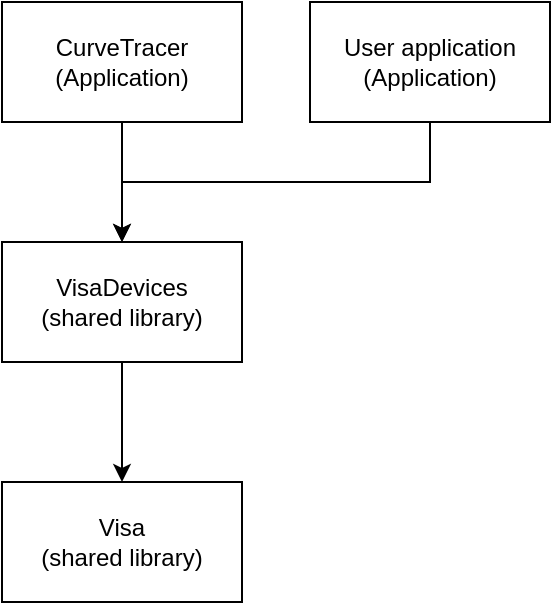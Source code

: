<mxfile version="20.6.0" type="device"><diagram id="fbBNiHuLww9UErpgDbtk" name="Seite-1"><mxGraphModel dx="1422" dy="772" grid="1" gridSize="10" guides="1" tooltips="1" connect="1" arrows="1" fold="1" page="1" pageScale="1" pageWidth="827" pageHeight="1169" math="0" shadow="0"><root><mxCell id="0"/><mxCell id="1" parent="0"/><mxCell id="oTmKdYkIQLP1bb4rRfxK-7" style="edgeStyle=orthogonalEdgeStyle;rounded=0;orthogonalLoop=1;jettySize=auto;html=1;exitX=0.5;exitY=1;exitDx=0;exitDy=0;entryX=0.5;entryY=0;entryDx=0;entryDy=0;" edge="1" parent="1" source="oTmKdYkIQLP1bb4rRfxK-1" target="oTmKdYkIQLP1bb4rRfxK-6"><mxGeometry relative="1" as="geometry"/></mxCell><mxCell id="oTmKdYkIQLP1bb4rRfxK-1" value="&lt;div&gt;VisaDevices&lt;/div&gt;&lt;div&gt;(shared library)&lt;br&gt;&lt;/div&gt;" style="rounded=0;whiteSpace=wrap;html=1;" vertex="1" parent="1"><mxGeometry x="200" y="240" width="120" height="60" as="geometry"/></mxCell><mxCell id="oTmKdYkIQLP1bb4rRfxK-3" style="edgeStyle=orthogonalEdgeStyle;rounded=0;orthogonalLoop=1;jettySize=auto;html=1;exitX=0.5;exitY=1;exitDx=0;exitDy=0;entryX=0.5;entryY=0;entryDx=0;entryDy=0;" edge="1" parent="1" source="oTmKdYkIQLP1bb4rRfxK-2" target="oTmKdYkIQLP1bb4rRfxK-1"><mxGeometry relative="1" as="geometry"/></mxCell><mxCell id="oTmKdYkIQLP1bb4rRfxK-2" value="CurveTracer&lt;br&gt;(Application)" style="rounded=0;whiteSpace=wrap;html=1;" vertex="1" parent="1"><mxGeometry x="200" y="120" width="120" height="60" as="geometry"/></mxCell><mxCell id="oTmKdYkIQLP1bb4rRfxK-5" style="edgeStyle=orthogonalEdgeStyle;rounded=0;orthogonalLoop=1;jettySize=auto;html=1;exitX=0.5;exitY=1;exitDx=0;exitDy=0;entryX=0.5;entryY=0;entryDx=0;entryDy=0;" edge="1" parent="1" source="oTmKdYkIQLP1bb4rRfxK-4" target="oTmKdYkIQLP1bb4rRfxK-1"><mxGeometry relative="1" as="geometry"/></mxCell><mxCell id="oTmKdYkIQLP1bb4rRfxK-4" value="&lt;div&gt;User application&lt;br&gt;&lt;/div&gt;&lt;div&gt;(Application)&lt;br&gt;&lt;/div&gt;" style="rounded=0;whiteSpace=wrap;html=1;" vertex="1" parent="1"><mxGeometry x="354" y="120" width="120" height="60" as="geometry"/></mxCell><mxCell id="oTmKdYkIQLP1bb4rRfxK-6" value="&lt;div&gt;Visa&lt;/div&gt;&lt;div&gt;(shared library)&lt;br&gt;&lt;/div&gt;" style="rounded=0;whiteSpace=wrap;html=1;" vertex="1" parent="1"><mxGeometry x="200" y="360" width="120" height="60" as="geometry"/></mxCell></root></mxGraphModel></diagram></mxfile>